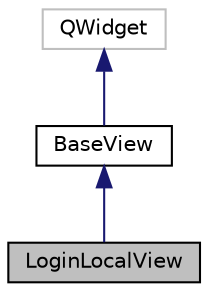 digraph "LoginLocalView"
{
 // LATEX_PDF_SIZE
  edge [fontname="Helvetica",fontsize="10",labelfontname="Helvetica",labelfontsize="10"];
  node [fontname="Helvetica",fontsize="10",shape=record];
  Node1 [label="LoginLocalView",height=0.2,width=0.4,color="black", fillcolor="grey75", style="filled", fontcolor="black",tooltip="View class for the application's login system."];
  Node2 -> Node1 [dir="back",color="midnightblue",fontsize="10",style="solid"];
  Node2 [label="BaseView",height=0.2,width=0.4,color="black", fillcolor="white", style="filled",URL="$classBaseView.html",tooltip=" "];
  Node3 -> Node2 [dir="back",color="midnightblue",fontsize="10",style="solid"];
  Node3 [label="QWidget",height=0.2,width=0.4,color="grey75", fillcolor="white", style="filled",tooltip=" "];
}
